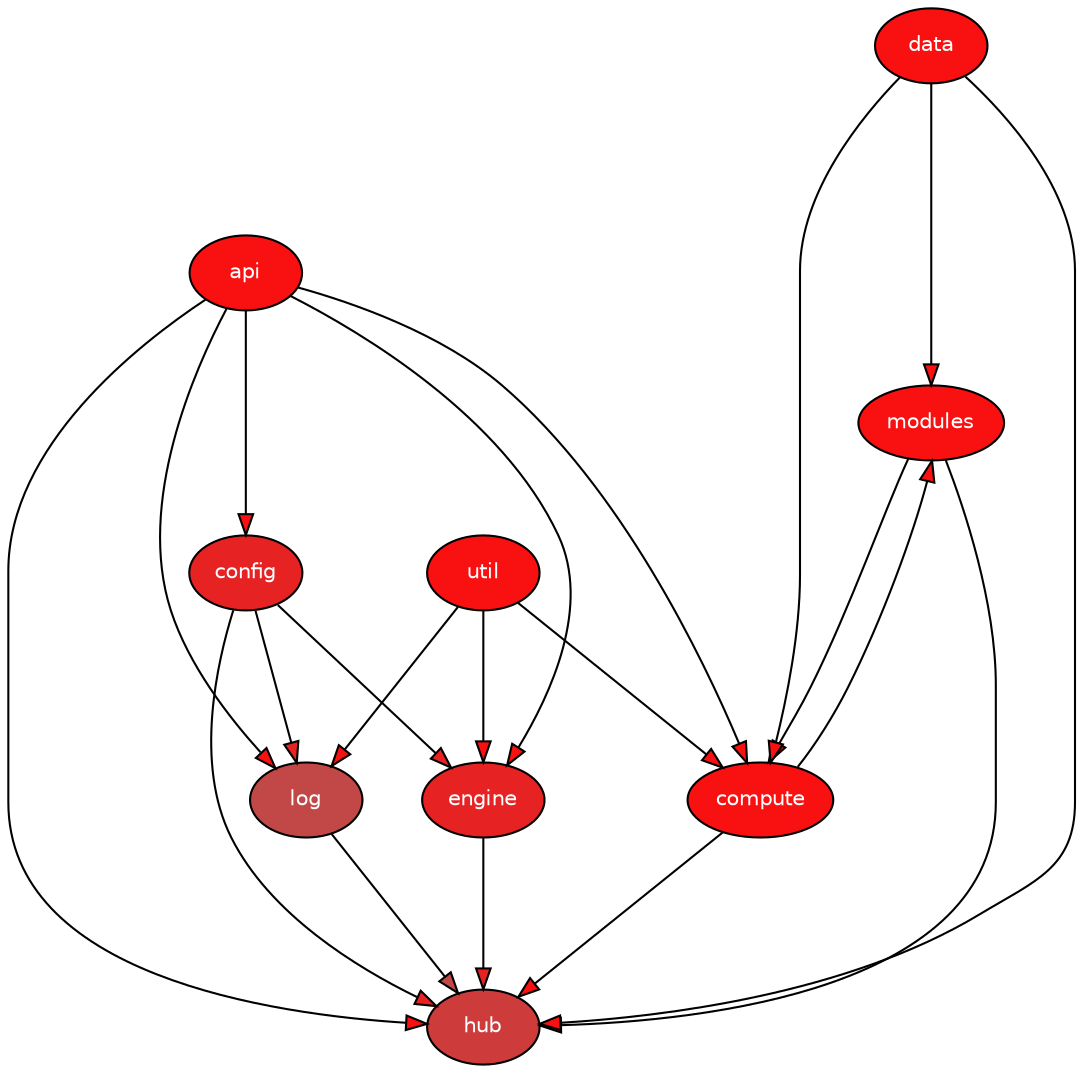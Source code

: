 digraph G {
    rankdir = TB;
    node [style=filled,fillcolor="#ffffff",fontcolor="#000000",fontname=Helvetica,fontsize=10];    config [fillcolor="#e72222",fontcolor="#ffffff",label="config"];
    log [fillcolor="#c24747",fontcolor="#ffffff",label="log"];
    util [fillcolor="#f91010",fontcolor="#ffffff",label="util"];
    modules [fillcolor="#f91010",fontcolor="#ffffff",label="modules"];
    data [fillcolor="#f91010",fontcolor="#ffffff",label="data"];
    api [fillcolor="#f91010",fontcolor="#ffffff",label="api"];
    engine [fillcolor="#e72222",fontcolor="#ffffff",label="engine"];
    compute [fillcolor="#f91010",fontcolor="#ffffff",label="compute"];
    hub [fillcolor="#ce3b3b",fontcolor="#ffffff",label="hub"];
    api -> compute [fillcolor="#f91010",minlen="2"];
    api -> config [fillcolor="#f91010",minlen="2"];
    api -> engine [fillcolor="#f91010",minlen="2"];
    api -> hub [fillcolor="#f91010",minlen="2"];
    api -> log [fillcolor="#f91010",minlen="2"];
    compute -> hub [fillcolor="#f91010",minlen="2"];
    compute -> modules [fillcolor="#f91010",minlen="3"];
    config -> engine [fillcolor="#e72222",minlen="2"];
    config -> hub [fillcolor="#e72222",minlen="2"];
    config -> log [fillcolor="#e72222",minlen="2"];
    data -> compute [fillcolor="#f91010",minlen="3"];
    data -> hub [fillcolor="#f91010",minlen="2"];
    data -> modules [fillcolor="#f91010",minlen="3"];
    engine -> hub [fillcolor="#e72222",minlen="2"];
    log -> hub [fillcolor="#c24747",minlen="2"];
    modules -> compute [fillcolor="#f91010",minlen="3"];
    modules -> hub [fillcolor="#f91010",minlen="2"];
    util -> compute [fillcolor="#f91010",minlen="2"];
    util -> engine [fillcolor="#f91010",minlen="2"];
    util -> log [fillcolor="#f91010",minlen="2"];
}
